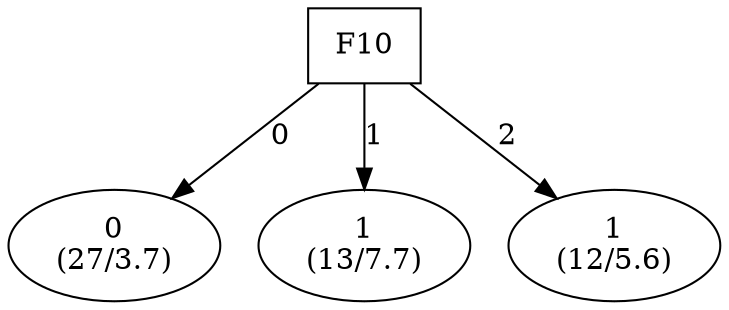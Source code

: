digraph YaDT {
n0 [ shape=box, label="F10\n"]
n0 -> n1 [label="0"]
n1 [ shape=ellipse, label="0\n(27/3.7)"]
n0 -> n2 [label="1"]
n2 [ shape=ellipse, label="1\n(13/7.7)"]
n0 -> n3 [label="2"]
n3 [ shape=ellipse, label="1\n(12/5.6)"]
}
